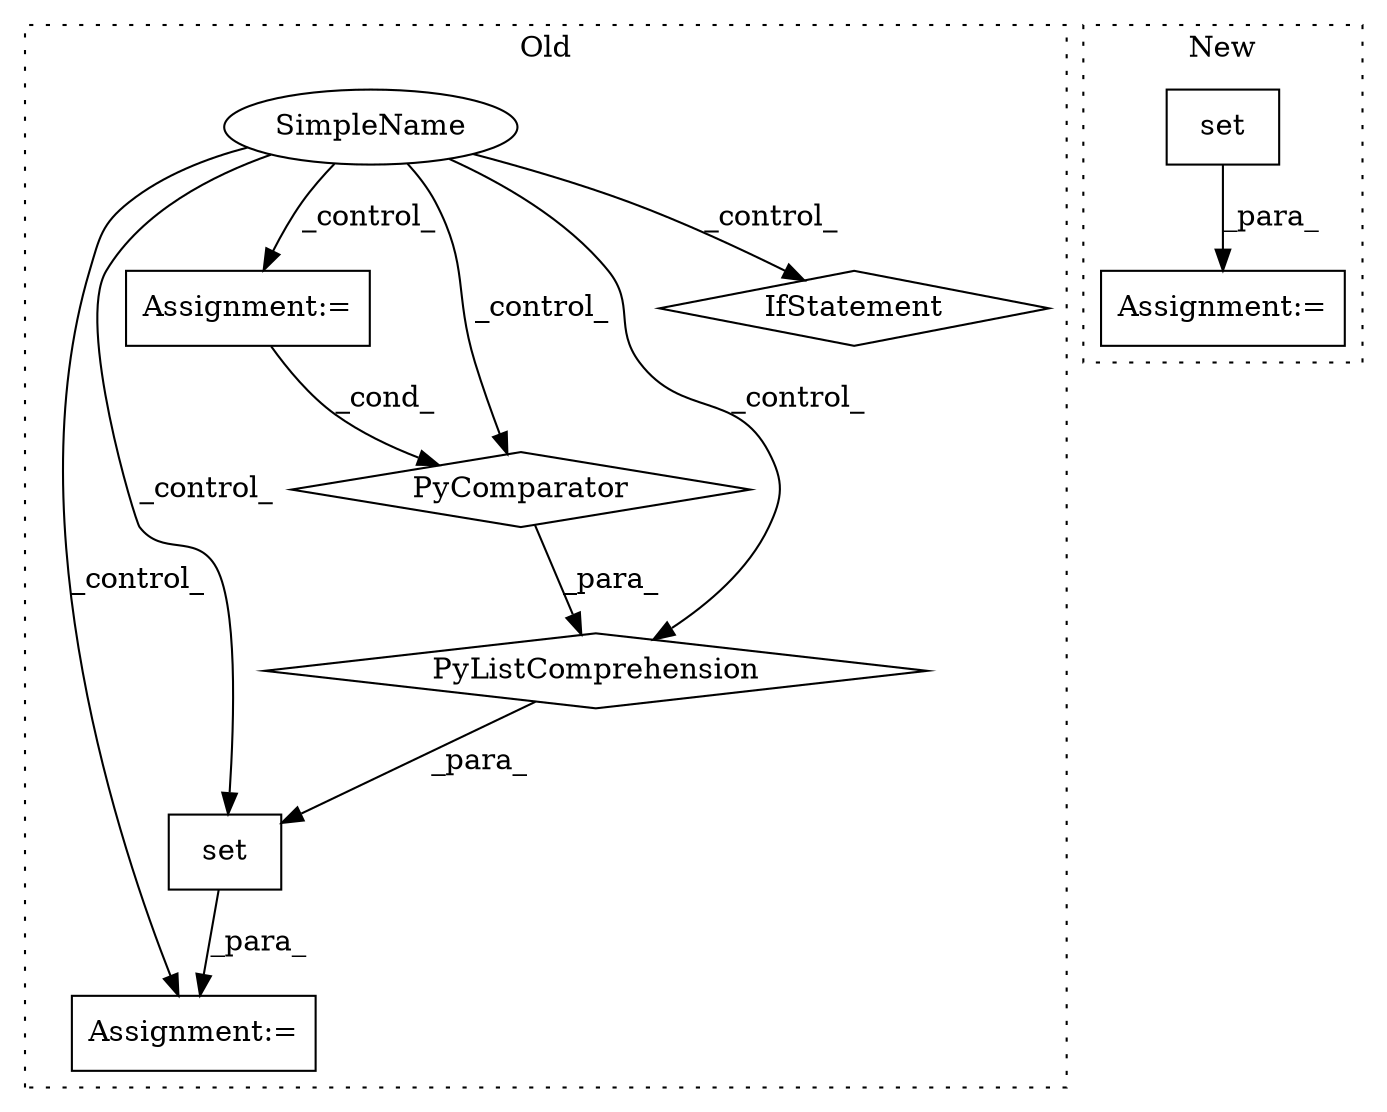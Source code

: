 digraph G {
subgraph cluster0 {
1 [label="PyComparator" a="113" s="10963" l="28" shape="diamond"];
3 [label="Assignment:=" a="7" s="9830" l="1" shape="box"];
5 [label="Assignment:=" a="7" s="10854" l="1" shape="box"];
6 [label="PyListComprehension" a="109" s="10874" l="125" shape="diamond"];
7 [label="set" a="32" s="10855,10999" l="19,-5" shape="box"];
8 [label="SimpleName" a="42" s="" l="" shape="ellipse"];
9 [label="IfStatement" a="25" s="10963" l="28" shape="diamond"];
label = "Old";
style="dotted";
}
subgraph cluster1 {
2 [label="set" a="32" s="11961,11989" l="4,1" shape="box"];
4 [label="Assignment:=" a="7" s="11960" l="1" shape="box"];
label = "New";
style="dotted";
}
1 -> 6 [label="_para_"];
2 -> 4 [label="_para_"];
3 -> 1 [label="_cond_"];
6 -> 7 [label="_para_"];
7 -> 5 [label="_para_"];
8 -> 3 [label="_control_"];
8 -> 5 [label="_control_"];
8 -> 9 [label="_control_"];
8 -> 7 [label="_control_"];
8 -> 1 [label="_control_"];
8 -> 6 [label="_control_"];
}